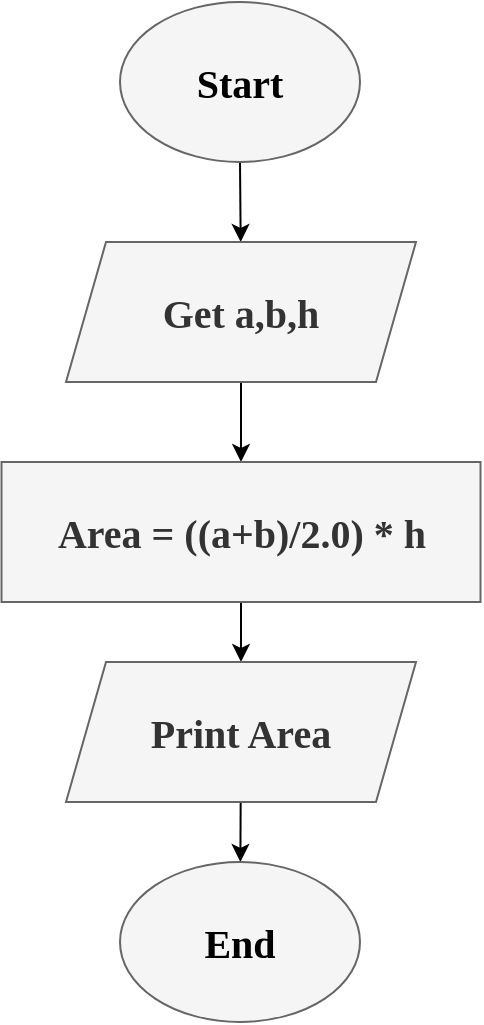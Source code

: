 <mxfile>
    <diagram id="mJtwf5pUPDsy-Glc759V" name="Page-1">
        <mxGraphModel dx="1454" dy="571" grid="1" gridSize="10" guides="1" tooltips="1" connect="1" arrows="1" fold="1" page="1" pageScale="1" pageWidth="850" pageHeight="1100" math="0" shadow="0">
            <root>
                <mxCell id="0"/>
                <mxCell id="1" parent="0"/>
                <mxCell id="6" value="" style="edgeStyle=none;html=1;fontFamily=Comic Sans MS;fontSize=20;fontColor=#000000;" parent="1" source="4" target="5" edge="1">
                    <mxGeometry relative="1" as="geometry"/>
                </mxCell>
                <mxCell id="4" value="&lt;font style=&quot;font-size: 20px;&quot; color=&quot;#000000&quot;&gt;Start&lt;/font&gt;" style="ellipse;whiteSpace=wrap;html=1;labelBackgroundColor=none;labelBorderColor=none;fontFamily=Comic Sans MS;fillColor=#f5f5f5;strokeColor=#666666;fontColor=#333333;fontSize=20;fontStyle=1" parent="1" vertex="1">
                    <mxGeometry x="365" y="110" width="120" height="80" as="geometry"/>
                </mxCell>
                <mxCell id="8" value="" style="edgeStyle=none;html=1;fontFamily=Comic Sans MS;fontSize=20;fontColor=#000000;" parent="1" source="5" target="7" edge="1">
                    <mxGeometry relative="1" as="geometry"/>
                </mxCell>
                <mxCell id="5" value="Get a,b,h" style="shape=parallelogram;perimeter=parallelogramPerimeter;whiteSpace=wrap;html=1;fixedSize=1;labelBackgroundColor=none;labelBorderColor=none;fontFamily=Comic Sans MS;fontSize=20;fontColor=#333333;fillColor=#f5f5f5;strokeColor=#666666;fontStyle=1" parent="1" vertex="1">
                    <mxGeometry x="338" y="230" width="175" height="70" as="geometry"/>
                </mxCell>
                <mxCell id="10" value="" style="edgeStyle=none;html=1;fontFamily=Comic Sans MS;fontSize=20;fontColor=#000000;" parent="1" source="7" target="9" edge="1">
                    <mxGeometry relative="1" as="geometry"/>
                </mxCell>
                <mxCell id="7" value="Area = ((a+b)/2.0) * h" style="rounded=0;whiteSpace=wrap;html=1;labelBackgroundColor=none;labelBorderColor=none;fontFamily=Comic Sans MS;fontSize=20;fontColor=#333333;fillColor=#f5f5f5;strokeColor=#666666;fontStyle=1" parent="1" vertex="1">
                    <mxGeometry x="305.75" y="340" width="239.5" height="70" as="geometry"/>
                </mxCell>
                <mxCell id="12" value="" style="edgeStyle=none;html=1;fontFamily=Comic Sans MS;fontSize=20;fontColor=#000000;" parent="1" source="9" target="11" edge="1">
                    <mxGeometry relative="1" as="geometry"/>
                </mxCell>
                <mxCell id="9" value="Print Area" style="shape=parallelogram;perimeter=parallelogramPerimeter;whiteSpace=wrap;html=1;fixedSize=1;labelBackgroundColor=none;labelBorderColor=none;fontFamily=Comic Sans MS;fontSize=20;fontColor=#333333;fillColor=#f5f5f5;strokeColor=#666666;fontStyle=1" parent="1" vertex="1">
                    <mxGeometry x="338" y="440" width="175" height="70" as="geometry"/>
                </mxCell>
                <mxCell id="11" value="&lt;font style=&quot;font-size: 20px;&quot; color=&quot;#000000&quot;&gt;End&lt;/font&gt;" style="ellipse;whiteSpace=wrap;html=1;labelBackgroundColor=none;labelBorderColor=none;fontFamily=Comic Sans MS;fillColor=#f5f5f5;strokeColor=#666666;fontColor=#333333;fontSize=20;fontStyle=1" parent="1" vertex="1">
                    <mxGeometry x="365" y="540" width="120" height="80" as="geometry"/>
                </mxCell>
            </root>
        </mxGraphModel>
    </diagram>
</mxfile>